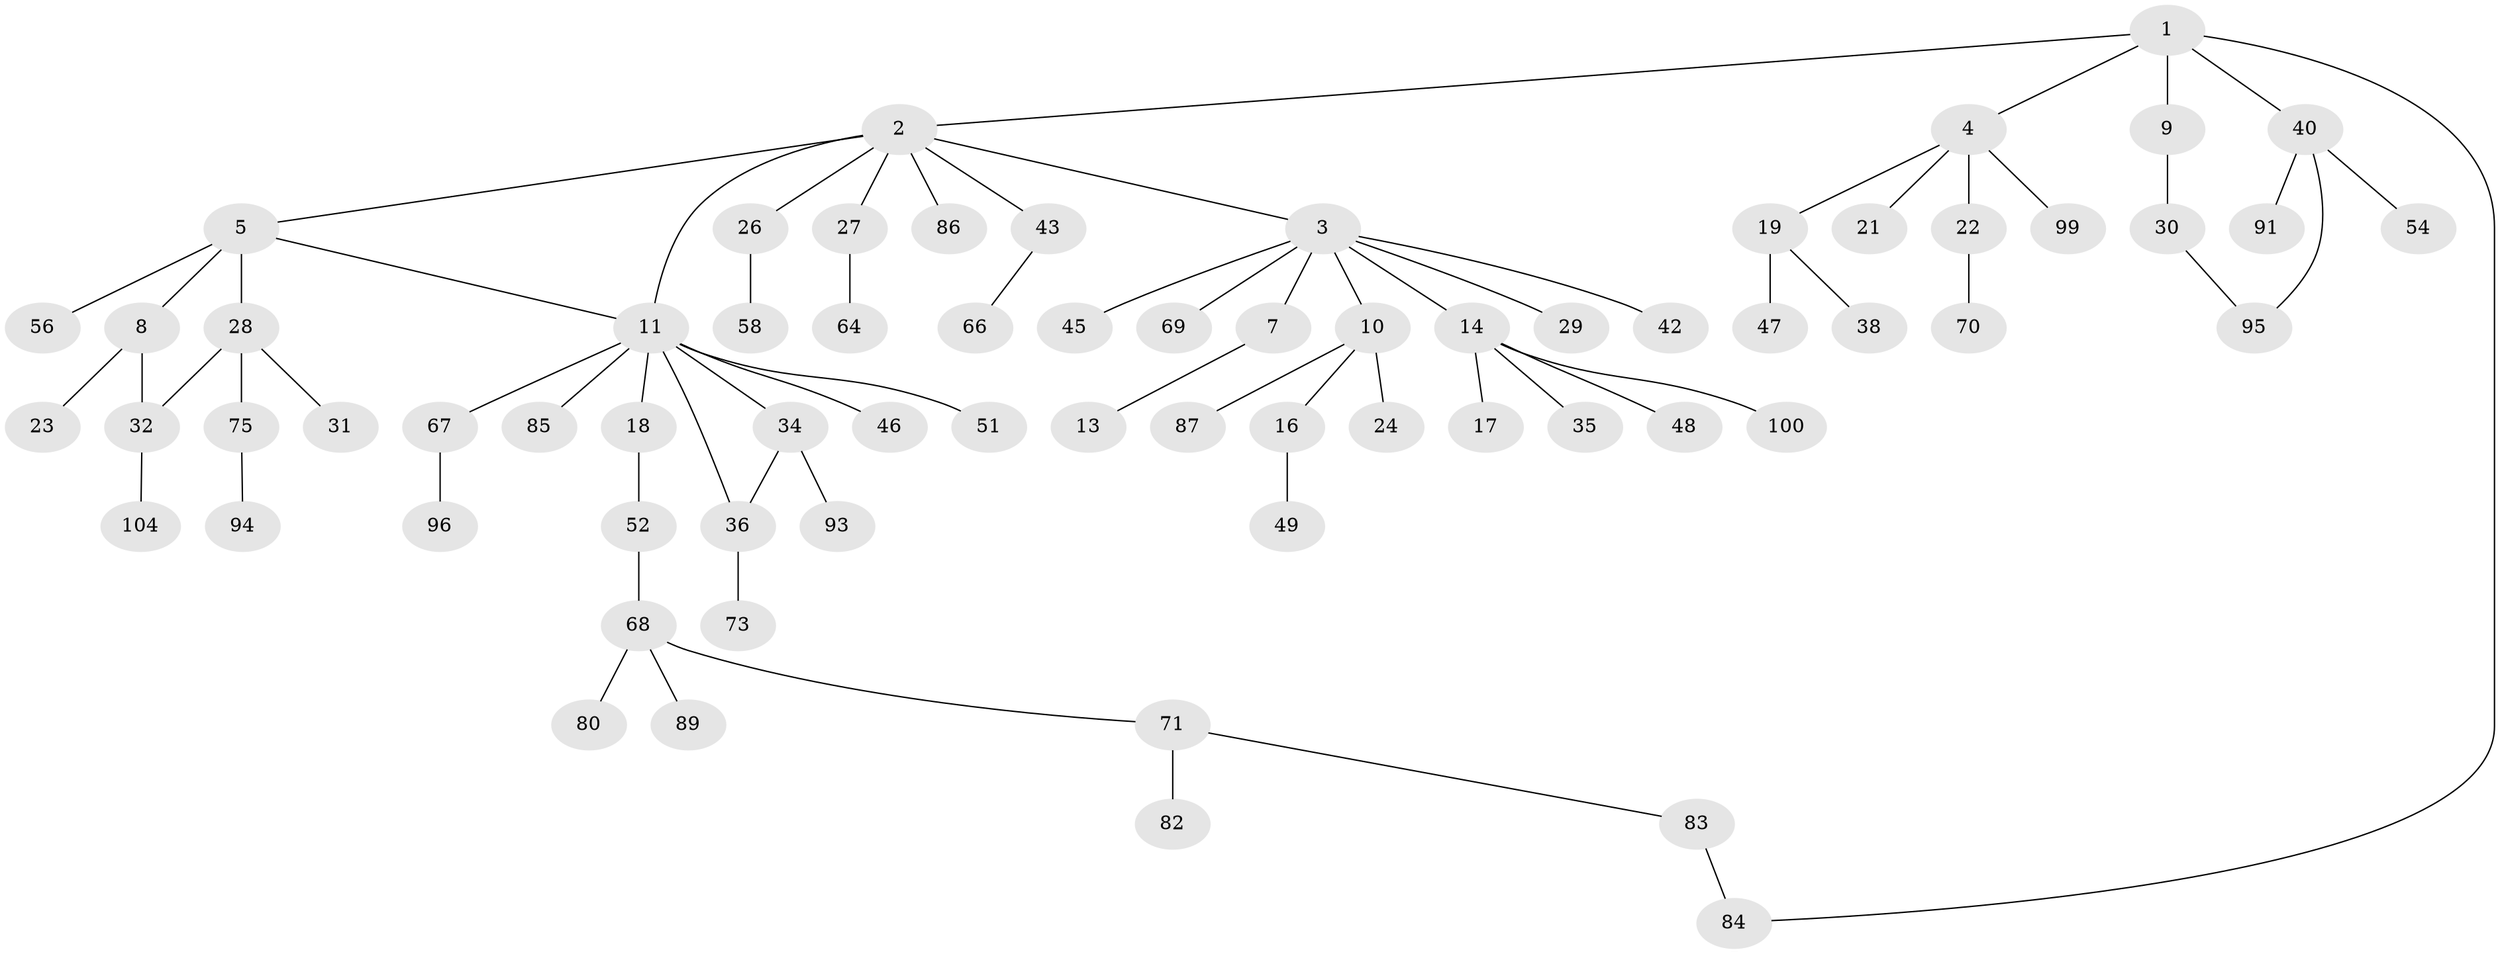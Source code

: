 // Generated by graph-tools (version 1.1) at 2025/51/02/27/25 19:51:38]
// undirected, 69 vertices, 73 edges
graph export_dot {
graph [start="1"]
  node [color=gray90,style=filled];
  1 [super="+15"];
  2 [super="+25"];
  3 [super="+6"];
  4 [super="+63"];
  5 [super="+41"];
  7 [super="+44"];
  8 [super="+65"];
  9 [super="+97"];
  10 [super="+79"];
  11 [super="+12"];
  13 [super="+39"];
  14 [super="+20"];
  16;
  17 [super="+101"];
  18;
  19 [super="+105"];
  21 [super="+55"];
  22;
  23;
  24;
  26 [super="+53"];
  27 [super="+33"];
  28 [super="+37"];
  29 [super="+62"];
  30 [super="+59"];
  31 [super="+50"];
  32 [super="+103"];
  34 [super="+77"];
  35 [super="+81"];
  36 [super="+72"];
  38;
  40 [super="+57"];
  42;
  43 [super="+61"];
  45 [super="+74"];
  46 [super="+106"];
  47;
  48;
  49 [super="+98"];
  51 [super="+90"];
  52 [super="+76"];
  54;
  56 [super="+60"];
  58;
  64;
  66;
  67;
  68 [super="+102"];
  69;
  70;
  71 [super="+78"];
  73;
  75 [super="+88"];
  80;
  82;
  83;
  84 [super="+92"];
  85;
  86;
  87;
  89;
  91;
  93;
  94;
  95;
  96;
  99;
  100;
  104;
  1 -- 2;
  1 -- 4;
  1 -- 9;
  1 -- 40;
  1 -- 84;
  2 -- 3;
  2 -- 5;
  2 -- 11;
  2 -- 43;
  2 -- 86;
  2 -- 27;
  2 -- 26;
  3 -- 29;
  3 -- 42;
  3 -- 69;
  3 -- 7;
  3 -- 10;
  3 -- 45;
  3 -- 14;
  4 -- 19;
  4 -- 21;
  4 -- 22;
  4 -- 99;
  5 -- 8;
  5 -- 28;
  5 -- 56;
  5 -- 11;
  7 -- 13;
  8 -- 23;
  8 -- 32;
  9 -- 30;
  10 -- 16;
  10 -- 24;
  10 -- 87;
  11 -- 18;
  11 -- 46;
  11 -- 67;
  11 -- 85;
  11 -- 36;
  11 -- 34;
  11 -- 51;
  14 -- 17;
  14 -- 48;
  14 -- 35;
  14 -- 100;
  16 -- 49;
  18 -- 52;
  19 -- 38;
  19 -- 47;
  22 -- 70;
  26 -- 58;
  27 -- 64;
  28 -- 31;
  28 -- 75;
  28 -- 32;
  30 -- 95;
  32 -- 104;
  34 -- 36;
  34 -- 93;
  36 -- 73;
  40 -- 54;
  40 -- 91;
  40 -- 95;
  43 -- 66;
  52 -- 68;
  67 -- 96;
  68 -- 71;
  68 -- 80;
  68 -- 89;
  71 -- 83;
  71 -- 82;
  75 -- 94;
  83 -- 84;
}
